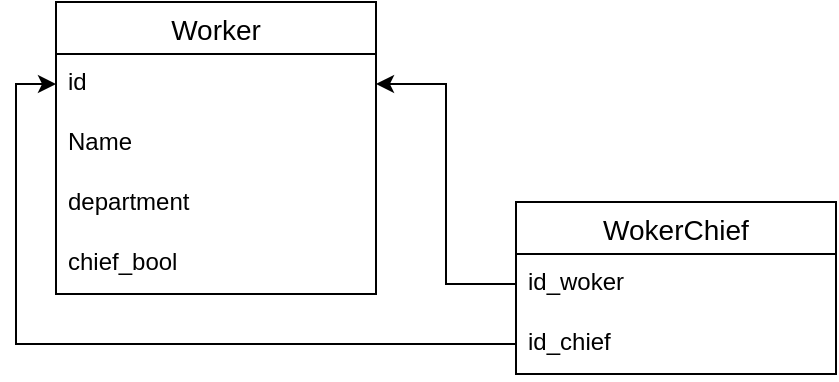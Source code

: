 <mxfile version="14.6.13" type="device"><diagram id="SSXQXhKv5PaxNL_GglMv" name="Страница 1"><mxGraphModel dx="1422" dy="822" grid="1" gridSize="10" guides="1" tooltips="1" connect="1" arrows="1" fold="1" page="1" pageScale="1" pageWidth="827" pageHeight="1169" math="0" shadow="0"><root><mxCell id="0"/><mxCell id="1" parent="0"/><mxCell id="hf6Q716EUU_Pri27hJbE-1" value="Worker" style="swimlane;fontStyle=0;childLayout=stackLayout;horizontal=1;startSize=26;horizontalStack=0;resizeParent=1;resizeParentMax=0;resizeLast=0;collapsible=1;marginBottom=0;align=center;fontSize=14;" vertex="1" parent="1"><mxGeometry x="110" y="160" width="160" height="146" as="geometry"/></mxCell><mxCell id="hf6Q716EUU_Pri27hJbE-2" value="id" style="text;strokeColor=none;fillColor=none;spacingLeft=4;spacingRight=4;overflow=hidden;rotatable=0;points=[[0,0.5],[1,0.5]];portConstraint=eastwest;fontSize=12;" vertex="1" parent="hf6Q716EUU_Pri27hJbE-1"><mxGeometry y="26" width="160" height="30" as="geometry"/></mxCell><mxCell id="hf6Q716EUU_Pri27hJbE-3" value="Name" style="text;strokeColor=none;fillColor=none;spacingLeft=4;spacingRight=4;overflow=hidden;rotatable=0;points=[[0,0.5],[1,0.5]];portConstraint=eastwest;fontSize=12;" vertex="1" parent="hf6Q716EUU_Pri27hJbE-1"><mxGeometry y="56" width="160" height="30" as="geometry"/></mxCell><mxCell id="hf6Q716EUU_Pri27hJbE-5" value="department" style="text;strokeColor=none;fillColor=none;spacingLeft=4;spacingRight=4;overflow=hidden;rotatable=0;points=[[0,0.5],[1,0.5]];portConstraint=eastwest;fontSize=12;" vertex="1" parent="hf6Q716EUU_Pri27hJbE-1"><mxGeometry y="86" width="160" height="30" as="geometry"/></mxCell><mxCell id="hf6Q716EUU_Pri27hJbE-4" value="chief_bool" style="text;strokeColor=none;fillColor=none;spacingLeft=4;spacingRight=4;overflow=hidden;rotatable=0;points=[[0,0.5],[1,0.5]];portConstraint=eastwest;fontSize=12;" vertex="1" parent="hf6Q716EUU_Pri27hJbE-1"><mxGeometry y="116" width="160" height="30" as="geometry"/></mxCell><mxCell id="hf6Q716EUU_Pri27hJbE-6" value="WokerChief" style="swimlane;fontStyle=0;childLayout=stackLayout;horizontal=1;startSize=26;horizontalStack=0;resizeParent=1;resizeParentMax=0;resizeLast=0;collapsible=1;marginBottom=0;align=center;fontSize=14;" vertex="1" parent="1"><mxGeometry x="340" y="260" width="160" height="86" as="geometry"/></mxCell><mxCell id="hf6Q716EUU_Pri27hJbE-7" value="id_woker" style="text;strokeColor=none;fillColor=none;spacingLeft=4;spacingRight=4;overflow=hidden;rotatable=0;points=[[0,0.5],[1,0.5]];portConstraint=eastwest;fontSize=12;" vertex="1" parent="hf6Q716EUU_Pri27hJbE-6"><mxGeometry y="26" width="160" height="30" as="geometry"/></mxCell><mxCell id="hf6Q716EUU_Pri27hJbE-8" value="id_chief" style="text;strokeColor=none;fillColor=none;spacingLeft=4;spacingRight=4;overflow=hidden;rotatable=0;points=[[0,0.5],[1,0.5]];portConstraint=eastwest;fontSize=12;" vertex="1" parent="hf6Q716EUU_Pri27hJbE-6"><mxGeometry y="56" width="160" height="30" as="geometry"/></mxCell><mxCell id="hf6Q716EUU_Pri27hJbE-10" style="edgeStyle=orthogonalEdgeStyle;rounded=0;orthogonalLoop=1;jettySize=auto;html=1;exitX=0;exitY=0.5;exitDx=0;exitDy=0;" edge="1" parent="1" source="hf6Q716EUU_Pri27hJbE-7" target="hf6Q716EUU_Pri27hJbE-2"><mxGeometry relative="1" as="geometry"/></mxCell><mxCell id="hf6Q716EUU_Pri27hJbE-11" style="edgeStyle=orthogonalEdgeStyle;rounded=0;orthogonalLoop=1;jettySize=auto;html=1;exitX=0;exitY=0.5;exitDx=0;exitDy=0;entryX=0;entryY=0.5;entryDx=0;entryDy=0;" edge="1" parent="1" source="hf6Q716EUU_Pri27hJbE-8" target="hf6Q716EUU_Pri27hJbE-2"><mxGeometry relative="1" as="geometry"/></mxCell></root></mxGraphModel></diagram></mxfile>